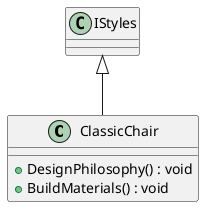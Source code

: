 @startuml
class ClassicChair {
    + DesignPhilosophy() : void
    + BuildMaterials() : void
}
IStyles <|-- ClassicChair
@enduml
